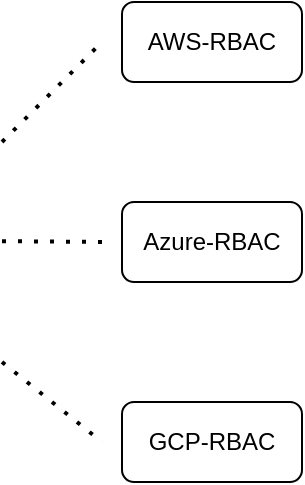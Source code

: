 <mxfile version="21.8.2" type="github">
  <diagram name="Page-1" id="cwybNSRcBqoiXeZlBdzs">
    <mxGraphModel dx="794" dy="432" grid="1" gridSize="10" guides="1" tooltips="1" connect="1" arrows="1" fold="1" page="1" pageScale="1" pageWidth="850" pageHeight="1100" math="0" shadow="0">
      <root>
        <mxCell id="0" />
        <mxCell id="1" parent="0" />
        <mxCell id="-R3WZB7WXWH-dfvJJ9M2-1" value="AWS-RBAC" style="rounded=1;whiteSpace=wrap;html=1;" vertex="1" parent="1">
          <mxGeometry x="190" y="160" width="90" height="40" as="geometry" />
        </mxCell>
        <mxCell id="-R3WZB7WXWH-dfvJJ9M2-2" value="Azure-RBAC" style="rounded=1;whiteSpace=wrap;html=1;" vertex="1" parent="1">
          <mxGeometry x="190" y="260" width="90" height="40" as="geometry" />
        </mxCell>
        <mxCell id="-R3WZB7WXWH-dfvJJ9M2-3" value="GCP-RBAC" style="rounded=1;whiteSpace=wrap;html=1;" vertex="1" parent="1">
          <mxGeometry x="190" y="360" width="90" height="40" as="geometry" />
        </mxCell>
        <mxCell id="-R3WZB7WXWH-dfvJJ9M2-4" value="" style="endArrow=none;dashed=1;html=1;dashPattern=1 3;strokeWidth=2;rounded=0;" edge="1" parent="1">
          <mxGeometry width="50" height="50" relative="1" as="geometry">
            <mxPoint x="130" y="230" as="sourcePoint" />
            <mxPoint x="180" y="180" as="targetPoint" />
          </mxGeometry>
        </mxCell>
        <mxCell id="-R3WZB7WXWH-dfvJJ9M2-5" value="" style="endArrow=none;dashed=1;html=1;dashPattern=1 3;strokeWidth=2;rounded=0;" edge="1" parent="1">
          <mxGeometry width="50" height="50" relative="1" as="geometry">
            <mxPoint x="130" y="279.57" as="sourcePoint" />
            <mxPoint x="180" y="280" as="targetPoint" />
          </mxGeometry>
        </mxCell>
        <mxCell id="-R3WZB7WXWH-dfvJJ9M2-6" value="" style="endArrow=none;dashed=1;html=1;dashPattern=1 3;strokeWidth=2;rounded=0;" edge="1" parent="1">
          <mxGeometry width="50" height="50" relative="1" as="geometry">
            <mxPoint x="130" y="340" as="sourcePoint" />
            <mxPoint x="180" y="380" as="targetPoint" />
          </mxGeometry>
        </mxCell>
      </root>
    </mxGraphModel>
  </diagram>
</mxfile>

